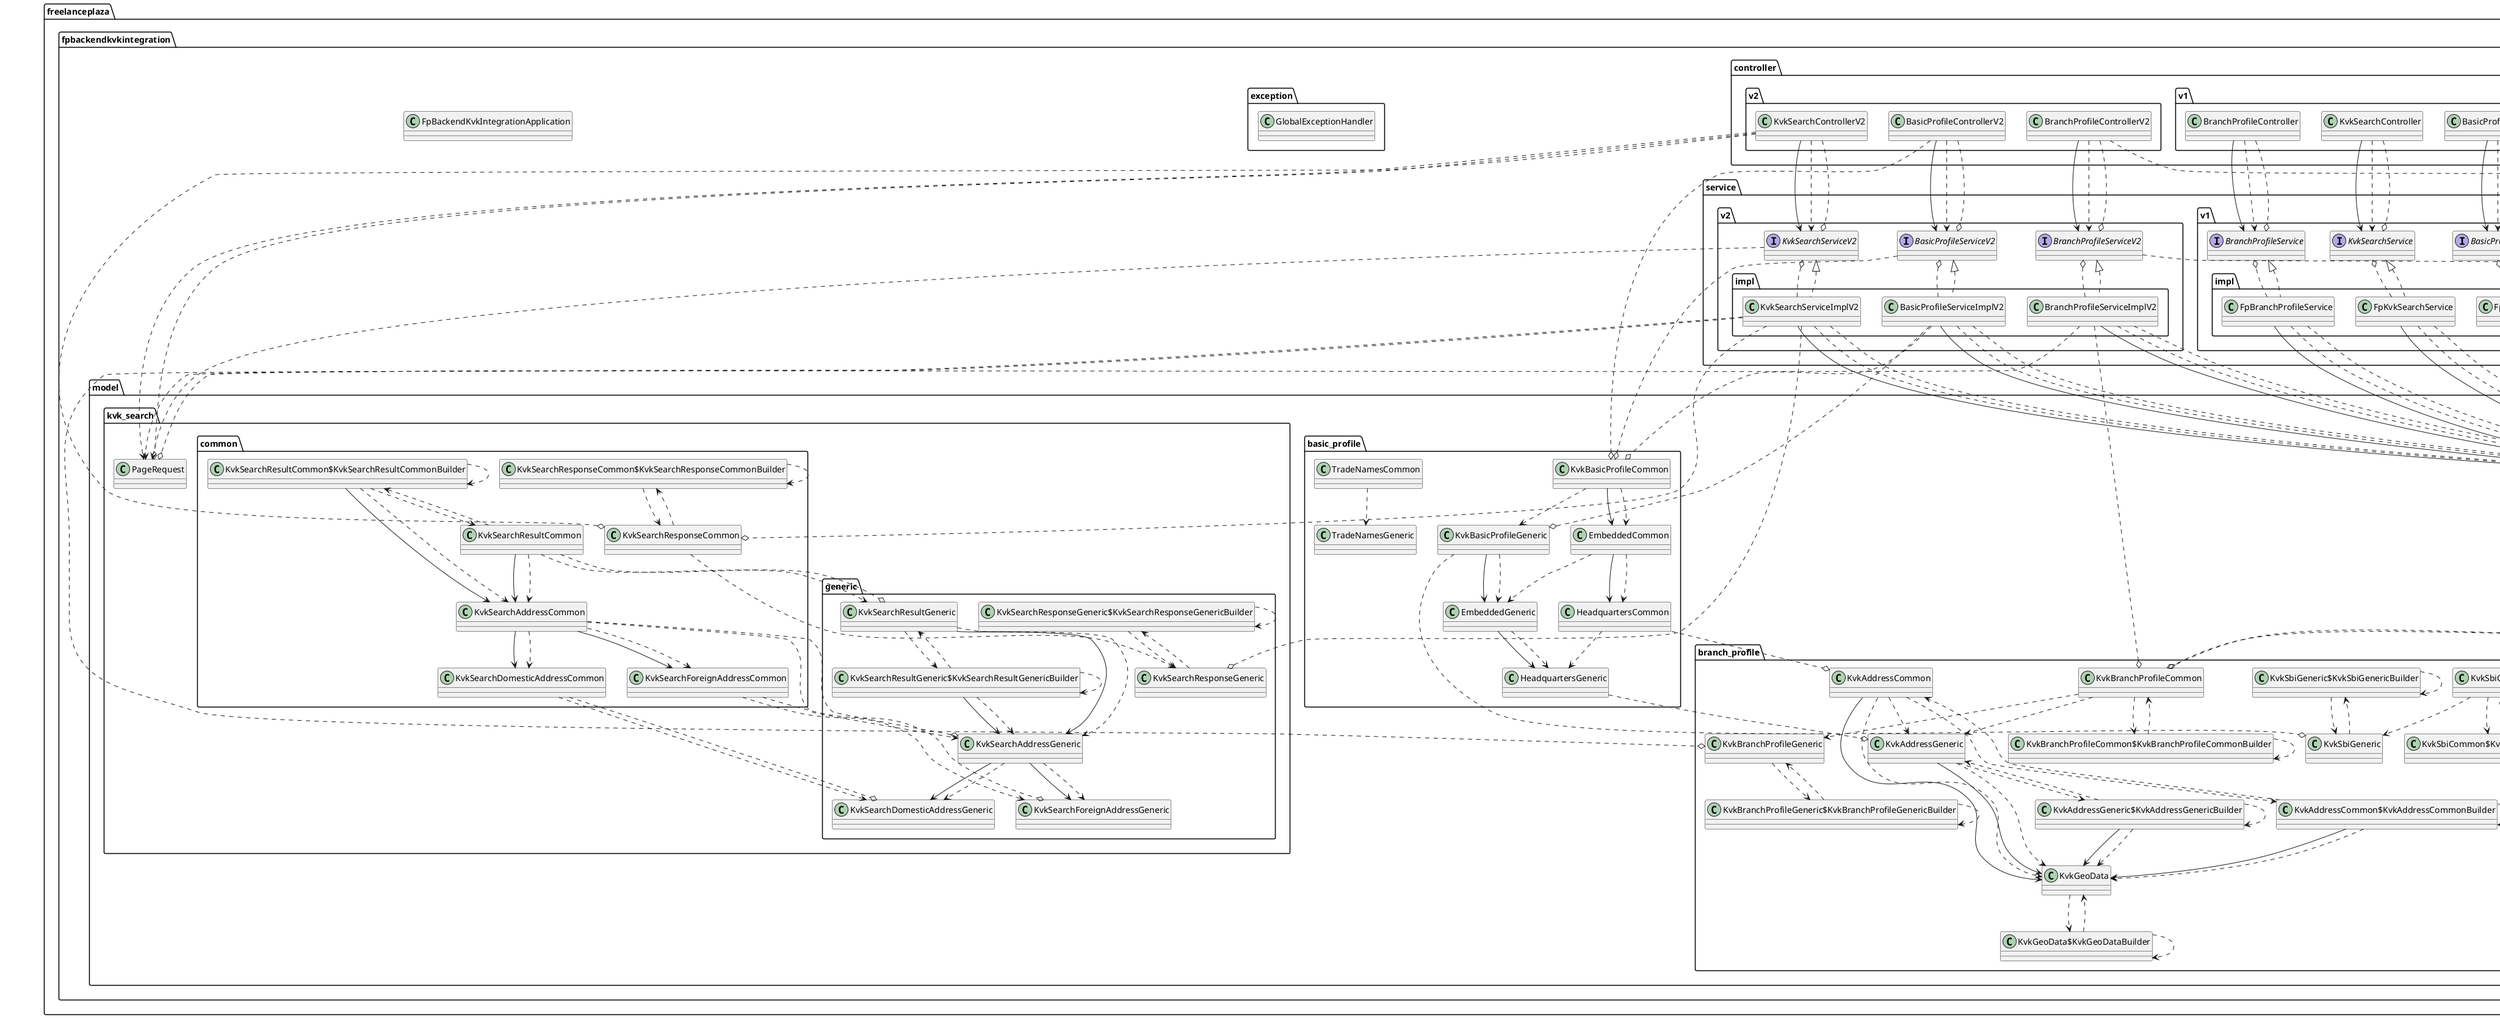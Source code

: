 @startuml
'https://plantuml.com/class-diagram

' GENERATE CLASS DIAGRAM ===========
' Generator       : it.brunasti.java.diagrammer.ClassDiagrammer
' Path            : [/Users/paolo/Work/Tadaah/fp-backend-kvk-integration/build/classes/java/main]
' Java Files Path : [/Users/paolo/Work/Tadaah/fp-backend-kvk-integration/src/main/java/]
' Configuration   : [/Users/paolo/IdeaProjects/mine/java-diagrammer/temp/tadaah/config.json]
' Generated at    : Fri Jan 17 20:03:26 CET 2025
'
'   Stat infos    :
'       Files : [64]
'       Lines : [1170]
'     Classes : [63]
'     Methods : [527]
'      Fields : [208]



' CLASSES =======
class freelanceplaza.fpbackendkvkintegration.model.branch_profile.KvkSbiGeneric$KvkSbiGenericBuilder
class freelanceplaza.fpbackendkvkintegration.model.kvk_search.generic.KvkSearchResponseGeneric$KvkSearchResponseGenericBuilder
class freelanceplaza.fpbackendkvkintegration.model.branch_profile.KvkGeoData
class freelanceplaza.fpbackendkvkintegration.config.SecurityConfig
class freelanceplaza.fpbackendkvkintegration.model.kvk_search.generic.KvkSearchDomesticAddressGeneric
class freelanceplaza.fpbackendkvkintegration.model.kvk_search.PageRequest
class freelanceplaza.fpbackendkvkintegration.model.basic_profile.TradeNamesGeneric
interface freelanceplaza.fpbackendkvkintegration.service.v1.BasicProfileService
class freelanceplaza.fpbackendkvkintegration.model.branch_profile.KvkSbiGeneric
class freelanceplaza.fpbackendkvkintegration.model.basic_profile.HeadquartersCommon
class freelanceplaza.fpbackendkvkintegration.FpBackendKvkIntegrationApplication
class freelanceplaza.fpbackendkvkintegration.service.v2.impl.KvkSearchServiceImplV2
class freelanceplaza.fpbackendkvkintegration.model.kvk_search.common.KvkSearchResponseCommon$KvkSearchResponseCommonBuilder
class freelanceplaza.fpbackendkvkintegration.model.kvk_search.common.KvkSearchAddressCommon
class freelanceplaza.fpbackendkvkintegration.model.kvk_search.common.KvkSearchResponseCommon
class freelanceplaza.fpbackendkvkintegration.model.kvk_search.common.KvkSearchForeignAddressCommon
class freelanceplaza.fpbackendkvkintegration.controller.v1.KvkSearchController
class freelanceplaza.fpbackendkvkintegration.model.kvk_search.generic.KvkSearchResponseGeneric
class freelanceplaza.fpbackendkvkintegration.model.branch_profile.KvkBranchProfileCommon$KvkBranchProfileCommonBuilder
interface freelanceplaza.fpbackendkvkintegration.service.v1.KvkSearchService
class freelanceplaza.fpbackendkvkintegration.model.branch_profile.KvkBranchProfileGeneric$KvkBranchProfileGenericBuilder
class freelanceplaza.fpbackendkvkintegration.config.KvkApiProperties$RetryConfig
class freelanceplaza.fpbackendkvkintegration.model.basic_profile.KvkBasicProfileGeneric
class freelanceplaza.fpbackendkvkintegration.model.branch_profile.KvkAddressGeneric
class freelanceplaza.fpbackendkvkintegration.model.branch_profile.KvkAddressCommon
class freelanceplaza.fpbackendkvkintegration.config.DutchUtils
class freelanceplaza.fpbackendkvkintegration.controller.v1.BranchProfileController
class freelanceplaza.fpbackendkvkintegration.service.v1.impl.FpBranchProfileService
class freelanceplaza.fpbackendkvkintegration.model.branch_profile.KvkAddressGeneric$KvkAddressGenericBuilder
class freelanceplaza.fpbackendkvkintegration.model.basic_profile.EmbeddedGeneric
interface freelanceplaza.fpbackendkvkintegration.service.v2.BranchProfileServiceV2
class freelanceplaza.fpbackendkvkintegration.model.branch_profile.KvkBranchProfileGeneric
class freelanceplaza.fpbackendkvkintegration.model.kvk_search.generic.KvkSearchForeignAddressGeneric
class freelanceplaza.fpbackendkvkintegration.config.KvkApiProperties$TimeoutConfig
class freelanceplaza.fpbackendkvkintegration.model.kvk_search.common.KvkSearchDomesticAddressCommon
interface freelanceplaza.fpbackendkvkintegration.service.v2.BasicProfileServiceV2
class freelanceplaza.fpbackendkvkintegration.controller.v1.BasicProfileController
class freelanceplaza.fpbackendkvkintegration.service.v1.impl.FpBasicProfileService
class freelanceplaza.fpbackendkvkintegration.model.branch_profile.KvkGeoData$KvkGeoDataBuilder
class freelanceplaza.fpbackendkvkintegration.controller.v2.KvkSearchControllerV2
class freelanceplaza.fpbackendkvkintegration.service.v1.impl.FpKvkSearchService
interface freelanceplaza.fpbackendkvkintegration.service.v2.KvkSearchServiceV2
class freelanceplaza.fpbackendkvkintegration.model.kvk_search.common.KvkSearchResultCommon$KvkSearchResultCommonBuilder
class freelanceplaza.fpbackendkvkintegration.model.basic_profile.KvkBasicProfileCommon
class freelanceplaza.fpbackendkvkintegration.service.v2.impl.BranchProfileServiceImplV2
class freelanceplaza.fpbackendkvkintegration.model.branch_profile.KvkSbiCommon
class freelanceplaza.fpbackendkvkintegration.config.KvkApiProperties
interface freelanceplaza.fpbackendkvkintegration.service.v1.BranchProfileService
class freelanceplaza.fpbackendkvkintegration.controller.v2.BasicProfileControllerV2
class freelanceplaza.fpbackendkvkintegration.model.kvk_search.generic.KvkSearchResultGeneric
class freelanceplaza.fpbackendkvkintegration.model.branch_profile.KvkBranchProfileCommon
class freelanceplaza.fpbackendkvkintegration.model.basic_profile.HeadquartersGeneric
class freelanceplaza.fpbackendkvkintegration.model.kvk_search.generic.KvkSearchResultGeneric$KvkSearchResultGenericBuilder
class freelanceplaza.fpbackendkvkintegration.service.v2.impl.BasicProfileServiceImplV2
class freelanceplaza.fpbackendkvkintegration.model.basic_profile.TradeNamesCommon
class freelanceplaza.fpbackendkvkintegration.model.branch_profile.KvkSbiCommon$KvkSbiCommonBuilder
class freelanceplaza.fpbackendkvkintegration.model.basic_profile.EmbeddedCommon
class freelanceplaza.fpbackendkvkintegration.config.RestTemplateConfig
class freelanceplaza.fpbackendkvkintegration.controller.v2.BranchProfileControllerV2
class freelanceplaza.fpbackendkvkintegration.model.kvk_search.common.KvkSearchResultCommon
class freelanceplaza.fpbackendkvkintegration.model.kvk_search.generic.KvkSearchAddressGeneric
class freelanceplaza.fpbackendkvkintegration.exception.GlobalExceptionHandler
class freelanceplaza.fpbackendkvkintegration.model.branch_profile.KvkAddressCommon$KvkAddressCommonBuilder

' INHERITANCES =======

' IMPLEMENT INTERFACE =======
freelanceplaza.fpbackendkvkintegration.service.v2.KvkSearchServiceV2 <|.. freelanceplaza.fpbackendkvkintegration.service.v2.impl.KvkSearchServiceImplV2
freelanceplaza.fpbackendkvkintegration.service.v1.BranchProfileService <|.. freelanceplaza.fpbackendkvkintegration.service.v1.impl.FpBranchProfileService
freelanceplaza.fpbackendkvkintegration.service.v1.BasicProfileService <|.. freelanceplaza.fpbackendkvkintegration.service.v1.impl.FpBasicProfileService
freelanceplaza.fpbackendkvkintegration.service.v1.KvkSearchService <|.. freelanceplaza.fpbackendkvkintegration.service.v1.impl.FpKvkSearchService
freelanceplaza.fpbackendkvkintegration.service.v2.BranchProfileServiceV2 <|.. freelanceplaza.fpbackendkvkintegration.service.v2.impl.BranchProfileServiceImplV2
freelanceplaza.fpbackendkvkintegration.service.v2.BasicProfileServiceV2 <|.. freelanceplaza.fpbackendkvkintegration.service.v2.impl.BasicProfileServiceImplV2

' FIELDS =======
freelanceplaza.fpbackendkvkintegration.service.v2.impl.KvkSearchServiceImplV2 --> freelanceplaza.fpbackendkvkintegration.config.KvkApiProperties
freelanceplaza.fpbackendkvkintegration.model.kvk_search.common.KvkSearchAddressCommon --> freelanceplaza.fpbackendkvkintegration.model.kvk_search.common.KvkSearchDomesticAddressCommon
freelanceplaza.fpbackendkvkintegration.model.kvk_search.common.KvkSearchAddressCommon --> freelanceplaza.fpbackendkvkintegration.model.kvk_search.common.KvkSearchForeignAddressCommon
freelanceplaza.fpbackendkvkintegration.controller.v1.KvkSearchController --> freelanceplaza.fpbackendkvkintegration.service.v1.KvkSearchService
freelanceplaza.fpbackendkvkintegration.model.basic_profile.KvkBasicProfileGeneric --> freelanceplaza.fpbackendkvkintegration.model.basic_profile.EmbeddedGeneric
freelanceplaza.fpbackendkvkintegration.model.branch_profile.KvkAddressGeneric --> freelanceplaza.fpbackendkvkintegration.model.branch_profile.KvkGeoData
freelanceplaza.fpbackendkvkintegration.model.branch_profile.KvkAddressCommon --> freelanceplaza.fpbackendkvkintegration.model.branch_profile.KvkGeoData
freelanceplaza.fpbackendkvkintegration.controller.v1.BranchProfileController --> freelanceplaza.fpbackendkvkintegration.service.v1.BranchProfileService
freelanceplaza.fpbackendkvkintegration.service.v1.impl.FpBranchProfileService --> freelanceplaza.fpbackendkvkintegration.config.KvkApiProperties
freelanceplaza.fpbackendkvkintegration.model.branch_profile.KvkAddressGeneric$KvkAddressGenericBuilder --> freelanceplaza.fpbackendkvkintegration.model.branch_profile.KvkGeoData
freelanceplaza.fpbackendkvkintegration.model.basic_profile.EmbeddedGeneric --> freelanceplaza.fpbackendkvkintegration.model.basic_profile.HeadquartersGeneric
freelanceplaza.fpbackendkvkintegration.controller.v1.BasicProfileController --> freelanceplaza.fpbackendkvkintegration.service.v1.BasicProfileService
freelanceplaza.fpbackendkvkintegration.service.v1.impl.FpBasicProfileService --> freelanceplaza.fpbackendkvkintegration.config.KvkApiProperties
freelanceplaza.fpbackendkvkintegration.controller.v2.KvkSearchControllerV2 --> freelanceplaza.fpbackendkvkintegration.service.v2.KvkSearchServiceV2
freelanceplaza.fpbackendkvkintegration.service.v1.impl.FpKvkSearchService --> freelanceplaza.fpbackendkvkintegration.config.KvkApiProperties
freelanceplaza.fpbackendkvkintegration.model.kvk_search.common.KvkSearchResultCommon$KvkSearchResultCommonBuilder --> freelanceplaza.fpbackendkvkintegration.model.kvk_search.common.KvkSearchAddressCommon
freelanceplaza.fpbackendkvkintegration.model.basic_profile.KvkBasicProfileCommon --> freelanceplaza.fpbackendkvkintegration.model.basic_profile.EmbeddedCommon
freelanceplaza.fpbackendkvkintegration.service.v2.impl.BranchProfileServiceImplV2 --> freelanceplaza.fpbackendkvkintegration.config.KvkApiProperties
freelanceplaza.fpbackendkvkintegration.config.KvkApiProperties --> freelanceplaza.fpbackendkvkintegration.config.KvkApiProperties$TimeoutConfig
freelanceplaza.fpbackendkvkintegration.config.KvkApiProperties --> freelanceplaza.fpbackendkvkintegration.config.KvkApiProperties$RetryConfig
freelanceplaza.fpbackendkvkintegration.controller.v2.BasicProfileControllerV2 --> freelanceplaza.fpbackendkvkintegration.service.v2.BasicProfileServiceV2
freelanceplaza.fpbackendkvkintegration.model.kvk_search.generic.KvkSearchResultGeneric --> freelanceplaza.fpbackendkvkintegration.model.kvk_search.generic.KvkSearchAddressGeneric
freelanceplaza.fpbackendkvkintegration.model.kvk_search.generic.KvkSearchResultGeneric$KvkSearchResultGenericBuilder --> freelanceplaza.fpbackendkvkintegration.model.kvk_search.generic.KvkSearchAddressGeneric
freelanceplaza.fpbackendkvkintegration.service.v2.impl.BasicProfileServiceImplV2 --> freelanceplaza.fpbackendkvkintegration.config.KvkApiProperties
freelanceplaza.fpbackendkvkintegration.model.basic_profile.EmbeddedCommon --> freelanceplaza.fpbackendkvkintegration.model.basic_profile.HeadquartersCommon
freelanceplaza.fpbackendkvkintegration.config.RestTemplateConfig --> freelanceplaza.fpbackendkvkintegration.config.KvkApiProperties
freelanceplaza.fpbackendkvkintegration.controller.v2.BranchProfileControllerV2 --> freelanceplaza.fpbackendkvkintegration.service.v2.BranchProfileServiceV2
freelanceplaza.fpbackendkvkintegration.model.kvk_search.common.KvkSearchResultCommon --> freelanceplaza.fpbackendkvkintegration.model.kvk_search.common.KvkSearchAddressCommon
freelanceplaza.fpbackendkvkintegration.model.kvk_search.generic.KvkSearchAddressGeneric --> freelanceplaza.fpbackendkvkintegration.model.kvk_search.generic.KvkSearchDomesticAddressGeneric
freelanceplaza.fpbackendkvkintegration.model.kvk_search.generic.KvkSearchAddressGeneric --> freelanceplaza.fpbackendkvkintegration.model.kvk_search.generic.KvkSearchForeignAddressGeneric
freelanceplaza.fpbackendkvkintegration.model.branch_profile.KvkAddressCommon$KvkAddressCommonBuilder --> freelanceplaza.fpbackendkvkintegration.model.branch_profile.KvkGeoData

' USES =======
freelanceplaza.fpbackendkvkintegration.model.branch_profile.KvkSbiGeneric$KvkSbiGenericBuilder ..> freelanceplaza.fpbackendkvkintegration.model.branch_profile.KvkSbiGeneric$KvkSbiGenericBuilder
freelanceplaza.fpbackendkvkintegration.model.branch_profile.KvkSbiGeneric$KvkSbiGenericBuilder ..> freelanceplaza.fpbackendkvkintegration.model.branch_profile.KvkSbiGeneric
freelanceplaza.fpbackendkvkintegration.model.kvk_search.generic.KvkSearchResponseGeneric$KvkSearchResponseGenericBuilder ..> freelanceplaza.fpbackendkvkintegration.model.kvk_search.generic.KvkSearchResponseGeneric$KvkSearchResponseGenericBuilder
freelanceplaza.fpbackendkvkintegration.model.kvk_search.generic.KvkSearchResponseGeneric$KvkSearchResponseGenericBuilder ..> freelanceplaza.fpbackendkvkintegration.model.kvk_search.generic.KvkSearchResponseGeneric
freelanceplaza.fpbackendkvkintegration.model.branch_profile.KvkGeoData ..> freelanceplaza.fpbackendkvkintegration.model.branch_profile.KvkGeoData$KvkGeoDataBuilder
freelanceplaza.fpbackendkvkintegration.model.branch_profile.KvkSbiGeneric ..> freelanceplaza.fpbackendkvkintegration.model.branch_profile.KvkSbiGeneric$KvkSbiGenericBuilder
freelanceplaza.fpbackendkvkintegration.model.basic_profile.HeadquartersCommon ..> freelanceplaza.fpbackendkvkintegration.model.basic_profile.HeadquartersGeneric
freelanceplaza.fpbackendkvkintegration.service.v2.impl.KvkSearchServiceImplV2 ..> freelanceplaza.fpbackendkvkintegration.model.kvk_search.PageRequest
freelanceplaza.fpbackendkvkintegration.service.v2.impl.KvkSearchServiceImplV2 ..> freelanceplaza.fpbackendkvkintegration.config.KvkApiProperties
freelanceplaza.fpbackendkvkintegration.model.kvk_search.common.KvkSearchResponseCommon$KvkSearchResponseCommonBuilder ..> freelanceplaza.fpbackendkvkintegration.model.kvk_search.common.KvkSearchResponseCommon$KvkSearchResponseCommonBuilder
freelanceplaza.fpbackendkvkintegration.model.kvk_search.common.KvkSearchResponseCommon$KvkSearchResponseCommonBuilder ..> freelanceplaza.fpbackendkvkintegration.model.kvk_search.common.KvkSearchResponseCommon
freelanceplaza.fpbackendkvkintegration.model.kvk_search.common.KvkSearchAddressCommon ..> freelanceplaza.fpbackendkvkintegration.model.kvk_search.generic.KvkSearchAddressGeneric
freelanceplaza.fpbackendkvkintegration.model.kvk_search.common.KvkSearchAddressCommon ..> freelanceplaza.fpbackendkvkintegration.model.kvk_search.common.KvkSearchDomesticAddressCommon
freelanceplaza.fpbackendkvkintegration.model.kvk_search.common.KvkSearchAddressCommon ..> freelanceplaza.fpbackendkvkintegration.model.kvk_search.common.KvkSearchForeignAddressCommon
freelanceplaza.fpbackendkvkintegration.model.kvk_search.common.KvkSearchResponseCommon ..> freelanceplaza.fpbackendkvkintegration.model.kvk_search.generic.KvkSearchResponseGeneric
freelanceplaza.fpbackendkvkintegration.model.kvk_search.common.KvkSearchResponseCommon ..> freelanceplaza.fpbackendkvkintegration.model.kvk_search.common.KvkSearchResponseCommon$KvkSearchResponseCommonBuilder
freelanceplaza.fpbackendkvkintegration.model.kvk_search.common.KvkSearchForeignAddressCommon ..> freelanceplaza.fpbackendkvkintegration.model.kvk_search.generic.KvkSearchForeignAddressGeneric
freelanceplaza.fpbackendkvkintegration.controller.v1.KvkSearchController ..> freelanceplaza.fpbackendkvkintegration.service.v1.KvkSearchService
freelanceplaza.fpbackendkvkintegration.model.kvk_search.generic.KvkSearchResponseGeneric ..> freelanceplaza.fpbackendkvkintegration.model.kvk_search.generic.KvkSearchResponseGeneric$KvkSearchResponseGenericBuilder
freelanceplaza.fpbackendkvkintegration.model.branch_profile.KvkBranchProfileCommon$KvkBranchProfileCommonBuilder ..> freelanceplaza.fpbackendkvkintegration.model.branch_profile.KvkBranchProfileCommon$KvkBranchProfileCommonBuilder
freelanceplaza.fpbackendkvkintegration.model.branch_profile.KvkBranchProfileCommon$KvkBranchProfileCommonBuilder ..> freelanceplaza.fpbackendkvkintegration.model.branch_profile.KvkBranchProfileCommon
freelanceplaza.fpbackendkvkintegration.model.branch_profile.KvkBranchProfileGeneric$KvkBranchProfileGenericBuilder ..> freelanceplaza.fpbackendkvkintegration.model.branch_profile.KvkBranchProfileGeneric$KvkBranchProfileGenericBuilder
freelanceplaza.fpbackendkvkintegration.model.branch_profile.KvkBranchProfileGeneric$KvkBranchProfileGenericBuilder ..> freelanceplaza.fpbackendkvkintegration.model.branch_profile.KvkBranchProfileGeneric
freelanceplaza.fpbackendkvkintegration.model.basic_profile.KvkBasicProfileGeneric ..> freelanceplaza.fpbackendkvkintegration.model.basic_profile.EmbeddedGeneric
freelanceplaza.fpbackendkvkintegration.model.branch_profile.KvkAddressGeneric ..> freelanceplaza.fpbackendkvkintegration.model.branch_profile.KvkAddressGeneric$KvkAddressGenericBuilder
freelanceplaza.fpbackendkvkintegration.model.branch_profile.KvkAddressGeneric ..> freelanceplaza.fpbackendkvkintegration.model.branch_profile.KvkGeoData
freelanceplaza.fpbackendkvkintegration.model.branch_profile.KvkAddressCommon ..> freelanceplaza.fpbackendkvkintegration.model.branch_profile.KvkAddressGeneric
freelanceplaza.fpbackendkvkintegration.model.branch_profile.KvkAddressCommon ..> freelanceplaza.fpbackendkvkintegration.model.branch_profile.KvkAddressCommon$KvkAddressCommonBuilder
freelanceplaza.fpbackendkvkintegration.model.branch_profile.KvkAddressCommon ..> freelanceplaza.fpbackendkvkintegration.model.branch_profile.KvkGeoData
freelanceplaza.fpbackendkvkintegration.controller.v1.BranchProfileController ..> freelanceplaza.fpbackendkvkintegration.service.v1.BranchProfileService
freelanceplaza.fpbackendkvkintegration.service.v1.impl.FpBranchProfileService ..> freelanceplaza.fpbackendkvkintegration.config.KvkApiProperties
freelanceplaza.fpbackendkvkintegration.model.branch_profile.KvkAddressGeneric$KvkAddressGenericBuilder ..> freelanceplaza.fpbackendkvkintegration.model.branch_profile.KvkAddressGeneric$KvkAddressGenericBuilder
freelanceplaza.fpbackendkvkintegration.model.branch_profile.KvkAddressGeneric$KvkAddressGenericBuilder ..> freelanceplaza.fpbackendkvkintegration.model.branch_profile.KvkGeoData
freelanceplaza.fpbackendkvkintegration.model.branch_profile.KvkAddressGeneric$KvkAddressGenericBuilder ..> freelanceplaza.fpbackendkvkintegration.model.branch_profile.KvkAddressGeneric
freelanceplaza.fpbackendkvkintegration.model.basic_profile.EmbeddedGeneric ..> freelanceplaza.fpbackendkvkintegration.model.basic_profile.HeadquartersGeneric
freelanceplaza.fpbackendkvkintegration.model.branch_profile.KvkBranchProfileGeneric ..> freelanceplaza.fpbackendkvkintegration.model.branch_profile.KvkBranchProfileGeneric$KvkBranchProfileGenericBuilder
freelanceplaza.fpbackendkvkintegration.model.kvk_search.common.KvkSearchDomesticAddressCommon ..> freelanceplaza.fpbackendkvkintegration.model.kvk_search.generic.KvkSearchDomesticAddressGeneric
freelanceplaza.fpbackendkvkintegration.controller.v1.BasicProfileController ..> freelanceplaza.fpbackendkvkintegration.service.v1.BasicProfileService
freelanceplaza.fpbackendkvkintegration.service.v1.impl.FpBasicProfileService ..> freelanceplaza.fpbackendkvkintegration.config.KvkApiProperties
freelanceplaza.fpbackendkvkintegration.model.branch_profile.KvkGeoData$KvkGeoDataBuilder ..> freelanceplaza.fpbackendkvkintegration.model.branch_profile.KvkGeoData$KvkGeoDataBuilder
freelanceplaza.fpbackendkvkintegration.model.branch_profile.KvkGeoData$KvkGeoDataBuilder ..> freelanceplaza.fpbackendkvkintegration.model.branch_profile.KvkGeoData
freelanceplaza.fpbackendkvkintegration.controller.v2.KvkSearchControllerV2 ..> freelanceplaza.fpbackendkvkintegration.model.kvk_search.PageRequest
freelanceplaza.fpbackendkvkintegration.controller.v2.KvkSearchControllerV2 ..> freelanceplaza.fpbackendkvkintegration.service.v2.KvkSearchServiceV2
freelanceplaza.fpbackendkvkintegration.service.v1.impl.FpKvkSearchService ..> freelanceplaza.fpbackendkvkintegration.config.KvkApiProperties
freelanceplaza.fpbackendkvkintegration.service.v2.KvkSearchServiceV2 ..> freelanceplaza.fpbackendkvkintegration.model.kvk_search.PageRequest
freelanceplaza.fpbackendkvkintegration.model.kvk_search.common.KvkSearchResultCommon$KvkSearchResultCommonBuilder ..> freelanceplaza.fpbackendkvkintegration.model.kvk_search.common.KvkSearchResultCommon$KvkSearchResultCommonBuilder
freelanceplaza.fpbackendkvkintegration.model.kvk_search.common.KvkSearchResultCommon$KvkSearchResultCommonBuilder ..> freelanceplaza.fpbackendkvkintegration.model.kvk_search.common.KvkSearchAddressCommon
freelanceplaza.fpbackendkvkintegration.model.kvk_search.common.KvkSearchResultCommon$KvkSearchResultCommonBuilder ..> freelanceplaza.fpbackendkvkintegration.model.kvk_search.common.KvkSearchResultCommon
freelanceplaza.fpbackendkvkintegration.model.basic_profile.KvkBasicProfileCommon ..> freelanceplaza.fpbackendkvkintegration.model.basic_profile.KvkBasicProfileGeneric
freelanceplaza.fpbackendkvkintegration.model.basic_profile.KvkBasicProfileCommon ..> freelanceplaza.fpbackendkvkintegration.model.basic_profile.EmbeddedCommon
freelanceplaza.fpbackendkvkintegration.service.v2.impl.BranchProfileServiceImplV2 ..> freelanceplaza.fpbackendkvkintegration.config.KvkApiProperties
freelanceplaza.fpbackendkvkintegration.model.branch_profile.KvkSbiCommon ..> freelanceplaza.fpbackendkvkintegration.model.branch_profile.KvkSbiGeneric
freelanceplaza.fpbackendkvkintegration.model.branch_profile.KvkSbiCommon ..> freelanceplaza.fpbackendkvkintegration.model.branch_profile.KvkSbiCommon$KvkSbiCommonBuilder
freelanceplaza.fpbackendkvkintegration.config.KvkApiProperties ..> freelanceplaza.fpbackendkvkintegration.config.KvkApiProperties$TimeoutConfig
freelanceplaza.fpbackendkvkintegration.config.KvkApiProperties ..> freelanceplaza.fpbackendkvkintegration.config.KvkApiProperties$RetryConfig
freelanceplaza.fpbackendkvkintegration.controller.v2.BasicProfileControllerV2 ..> freelanceplaza.fpbackendkvkintegration.service.v2.BasicProfileServiceV2
freelanceplaza.fpbackendkvkintegration.model.kvk_search.generic.KvkSearchResultGeneric ..> freelanceplaza.fpbackendkvkintegration.model.kvk_search.generic.KvkSearchResultGeneric$KvkSearchResultGenericBuilder
freelanceplaza.fpbackendkvkintegration.model.kvk_search.generic.KvkSearchResultGeneric ..> freelanceplaza.fpbackendkvkintegration.model.kvk_search.generic.KvkSearchAddressGeneric
freelanceplaza.fpbackendkvkintegration.model.branch_profile.KvkBranchProfileCommon ..> freelanceplaza.fpbackendkvkintegration.model.branch_profile.KvkBranchProfileGeneric
freelanceplaza.fpbackendkvkintegration.model.branch_profile.KvkBranchProfileCommon ..> freelanceplaza.fpbackendkvkintegration.model.branch_profile.KvkBranchProfileCommon$KvkBranchProfileCommonBuilder
freelanceplaza.fpbackendkvkintegration.model.branch_profile.KvkBranchProfileCommon ..> freelanceplaza.fpbackendkvkintegration.model.branch_profile.KvkAddressGeneric
freelanceplaza.fpbackendkvkintegration.model.kvk_search.generic.KvkSearchResultGeneric$KvkSearchResultGenericBuilder ..> freelanceplaza.fpbackendkvkintegration.model.kvk_search.generic.KvkSearchResultGeneric$KvkSearchResultGenericBuilder
freelanceplaza.fpbackendkvkintegration.model.kvk_search.generic.KvkSearchResultGeneric$KvkSearchResultGenericBuilder ..> freelanceplaza.fpbackendkvkintegration.model.kvk_search.generic.KvkSearchAddressGeneric
freelanceplaza.fpbackendkvkintegration.model.kvk_search.generic.KvkSearchResultGeneric$KvkSearchResultGenericBuilder ..> freelanceplaza.fpbackendkvkintegration.model.kvk_search.generic.KvkSearchResultGeneric
freelanceplaza.fpbackendkvkintegration.service.v2.impl.BasicProfileServiceImplV2 ..> freelanceplaza.fpbackendkvkintegration.config.KvkApiProperties
freelanceplaza.fpbackendkvkintegration.model.basic_profile.TradeNamesCommon ..> freelanceplaza.fpbackendkvkintegration.model.basic_profile.TradeNamesGeneric
freelanceplaza.fpbackendkvkintegration.model.branch_profile.KvkSbiCommon$KvkSbiCommonBuilder ..> freelanceplaza.fpbackendkvkintegration.model.branch_profile.KvkSbiCommon$KvkSbiCommonBuilder
freelanceplaza.fpbackendkvkintegration.model.branch_profile.KvkSbiCommon$KvkSbiCommonBuilder ..> freelanceplaza.fpbackendkvkintegration.model.branch_profile.KvkSbiCommon
freelanceplaza.fpbackendkvkintegration.model.basic_profile.EmbeddedCommon ..> freelanceplaza.fpbackendkvkintegration.model.basic_profile.EmbeddedGeneric
freelanceplaza.fpbackendkvkintegration.model.basic_profile.EmbeddedCommon ..> freelanceplaza.fpbackendkvkintegration.model.basic_profile.HeadquartersCommon
freelanceplaza.fpbackendkvkintegration.config.RestTemplateConfig ..> freelanceplaza.fpbackendkvkintegration.config.KvkApiProperties
freelanceplaza.fpbackendkvkintegration.config.RestTemplateConfig ..> B
freelanceplaza.fpbackendkvkintegration.controller.v2.BranchProfileControllerV2 ..> freelanceplaza.fpbackendkvkintegration.service.v2.BranchProfileServiceV2
freelanceplaza.fpbackendkvkintegration.model.kvk_search.common.KvkSearchResultCommon ..> freelanceplaza.fpbackendkvkintegration.model.kvk_search.generic.KvkSearchResultGeneric
freelanceplaza.fpbackendkvkintegration.model.kvk_search.common.KvkSearchResultCommon ..> freelanceplaza.fpbackendkvkintegration.model.kvk_search.common.KvkSearchResultCommon$KvkSearchResultCommonBuilder
freelanceplaza.fpbackendkvkintegration.model.kvk_search.common.KvkSearchResultCommon ..> freelanceplaza.fpbackendkvkintegration.model.kvk_search.common.KvkSearchAddressCommon
freelanceplaza.fpbackendkvkintegration.model.kvk_search.generic.KvkSearchAddressGeneric ..> freelanceplaza.fpbackendkvkintegration.model.kvk_search.generic.KvkSearchDomesticAddressGeneric
freelanceplaza.fpbackendkvkintegration.model.kvk_search.generic.KvkSearchAddressGeneric ..> freelanceplaza.fpbackendkvkintegration.model.kvk_search.generic.KvkSearchForeignAddressGeneric
freelanceplaza.fpbackendkvkintegration.model.branch_profile.KvkAddressCommon$KvkAddressCommonBuilder ..> freelanceplaza.fpbackendkvkintegration.model.branch_profile.KvkAddressCommon$KvkAddressCommonBuilder
freelanceplaza.fpbackendkvkintegration.model.branch_profile.KvkAddressCommon$KvkAddressCommonBuilder ..> freelanceplaza.fpbackendkvkintegration.model.branch_profile.KvkGeoData
freelanceplaza.fpbackendkvkintegration.model.branch_profile.KvkAddressCommon$KvkAddressCommonBuilder ..> freelanceplaza.fpbackendkvkintegration.model.branch_profile.KvkAddressCommon

' IMPORTS =======
' Java Files Path : /Users/paolo/Work/Tadaah/fp-backend-kvk-integration/src/main/java/
' freelanceplaza.fpbackendkvkintegration.model.branch_profile.KvkSbiGeneric$KvkSbiGenericBuilder

' freelanceplaza.fpbackendkvkintegration.model.kvk_search.generic.KvkSearchResponseGeneric$KvkSearchResponseGenericBuilder

' freelanceplaza.fpbackendkvkintegration.model.branch_profile.KvkGeoData

' freelanceplaza.fpbackendkvkintegration.config.SecurityConfig

' freelanceplaza.fpbackendkvkintegration.model.kvk_search.generic.KvkSearchDomesticAddressGeneric

' freelanceplaza.fpbackendkvkintegration.model.kvk_search.PageRequest

' freelanceplaza.fpbackendkvkintegration.model.basic_profile.TradeNamesGeneric

' freelanceplaza.fpbackendkvkintegration.service.v1.BasicProfileService

' freelanceplaza.fpbackendkvkintegration.model.branch_profile.KvkSbiGeneric

' freelanceplaza.fpbackendkvkintegration.model.basic_profile.HeadquartersCommon
freelanceplaza.fpbackendkvkintegration.model.basic_profile.HeadquartersCommon ..o freelanceplaza.fpbackendkvkintegration.model.branch_profile.KvkAddressCommon

' freelanceplaza.fpbackendkvkintegration.FpBackendKvkIntegrationApplication

' freelanceplaza.fpbackendkvkintegration.service.v2.impl.KvkSearchServiceImplV2
freelanceplaza.fpbackendkvkintegration.service.v2.impl.KvkSearchServiceImplV2 ..o freelanceplaza.fpbackendkvkintegration.model.kvk_search.common.KvkSearchResponseCommon
freelanceplaza.fpbackendkvkintegration.service.v2.impl.KvkSearchServiceImplV2 ..o freelanceplaza.fpbackendkvkintegration.model.kvk_search.generic.KvkSearchResponseGeneric
freelanceplaza.fpbackendkvkintegration.service.v2.impl.KvkSearchServiceImplV2 ..o freelanceplaza.fpbackendkvkintegration.config.KvkApiProperties
freelanceplaza.fpbackendkvkintegration.service.v2.impl.KvkSearchServiceImplV2 ..o freelanceplaza.fpbackendkvkintegration.service.v2.KvkSearchServiceV2
freelanceplaza.fpbackendkvkintegration.service.v2.impl.KvkSearchServiceImplV2 ..o freelanceplaza.fpbackendkvkintegration.model.kvk_search.PageRequest

' freelanceplaza.fpbackendkvkintegration.model.kvk_search.common.KvkSearchResponseCommon$KvkSearchResponseCommonBuilder

' freelanceplaza.fpbackendkvkintegration.model.kvk_search.common.KvkSearchAddressCommon
freelanceplaza.fpbackendkvkintegration.model.kvk_search.common.KvkSearchAddressCommon ..o freelanceplaza.fpbackendkvkintegration.model.kvk_search.generic.KvkSearchAddressGeneric

' freelanceplaza.fpbackendkvkintegration.model.kvk_search.common.KvkSearchResponseCommon

' freelanceplaza.fpbackendkvkintegration.model.kvk_search.common.KvkSearchForeignAddressCommon
freelanceplaza.fpbackendkvkintegration.model.kvk_search.common.KvkSearchForeignAddressCommon ..o freelanceplaza.fpbackendkvkintegration.model.kvk_search.generic.KvkSearchForeignAddressGeneric

' freelanceplaza.fpbackendkvkintegration.controller.v1.KvkSearchController
freelanceplaza.fpbackendkvkintegration.controller.v1.KvkSearchController ..o freelanceplaza.fpbackendkvkintegration.service.v1.KvkSearchService

' freelanceplaza.fpbackendkvkintegration.model.kvk_search.generic.KvkSearchResponseGeneric

' freelanceplaza.fpbackendkvkintegration.model.branch_profile.KvkBranchProfileCommon$KvkBranchProfileCommonBuilder

' freelanceplaza.fpbackendkvkintegration.service.v1.KvkSearchService

' freelanceplaza.fpbackendkvkintegration.model.branch_profile.KvkBranchProfileGeneric$KvkBranchProfileGenericBuilder

' freelanceplaza.fpbackendkvkintegration.config.KvkApiProperties$RetryConfig

' freelanceplaza.fpbackendkvkintegration.model.basic_profile.KvkBasicProfileGeneric
freelanceplaza.fpbackendkvkintegration.model.basic_profile.KvkBasicProfileGeneric ..o freelanceplaza.fpbackendkvkintegration.model.branch_profile.KvkSbiGeneric

' freelanceplaza.fpbackendkvkintegration.model.branch_profile.KvkAddressGeneric

' freelanceplaza.fpbackendkvkintegration.model.branch_profile.KvkAddressCommon

' freelanceplaza.fpbackendkvkintegration.config.DutchUtils

' freelanceplaza.fpbackendkvkintegration.controller.v1.BranchProfileController
freelanceplaza.fpbackendkvkintegration.controller.v1.BranchProfileController ..o freelanceplaza.fpbackendkvkintegration.service.v1.BranchProfileService

' freelanceplaza.fpbackendkvkintegration.service.v1.impl.FpBranchProfileService
freelanceplaza.fpbackendkvkintegration.service.v1.impl.FpBranchProfileService ..o freelanceplaza.fpbackendkvkintegration.config.KvkApiProperties
freelanceplaza.fpbackendkvkintegration.service.v1.impl.FpBranchProfileService ..o freelanceplaza.fpbackendkvkintegration.service.v1.BranchProfileService

' freelanceplaza.fpbackendkvkintegration.model.branch_profile.KvkAddressGeneric$KvkAddressGenericBuilder

' freelanceplaza.fpbackendkvkintegration.model.basic_profile.EmbeddedGeneric

' freelanceplaza.fpbackendkvkintegration.service.v2.BranchProfileServiceV2
freelanceplaza.fpbackendkvkintegration.service.v2.BranchProfileServiceV2 ..o freelanceplaza.fpbackendkvkintegration.model.branch_profile.KvkBranchProfileCommon

' freelanceplaza.fpbackendkvkintegration.model.branch_profile.KvkBranchProfileGeneric

' freelanceplaza.fpbackendkvkintegration.model.kvk_search.generic.KvkSearchForeignAddressGeneric

' freelanceplaza.fpbackendkvkintegration.config.KvkApiProperties$TimeoutConfig

' freelanceplaza.fpbackendkvkintegration.model.kvk_search.common.KvkSearchDomesticAddressCommon
freelanceplaza.fpbackendkvkintegration.model.kvk_search.common.KvkSearchDomesticAddressCommon ..o freelanceplaza.fpbackendkvkintegration.model.kvk_search.generic.KvkSearchDomesticAddressGeneric

' freelanceplaza.fpbackendkvkintegration.service.v2.BasicProfileServiceV2
freelanceplaza.fpbackendkvkintegration.service.v2.BasicProfileServiceV2 ..o freelanceplaza.fpbackendkvkintegration.model.basic_profile.KvkBasicProfileCommon

' freelanceplaza.fpbackendkvkintegration.controller.v1.BasicProfileController
freelanceplaza.fpbackendkvkintegration.controller.v1.BasicProfileController ..o freelanceplaza.fpbackendkvkintegration.service.v1.BasicProfileService

' freelanceplaza.fpbackendkvkintegration.service.v1.impl.FpBasicProfileService
freelanceplaza.fpbackendkvkintegration.service.v1.impl.FpBasicProfileService ..o freelanceplaza.fpbackendkvkintegration.service.v1.BasicProfileService
freelanceplaza.fpbackendkvkintegration.service.v1.impl.FpBasicProfileService ..o freelanceplaza.fpbackendkvkintegration.config.KvkApiProperties

' freelanceplaza.fpbackendkvkintegration.model.branch_profile.KvkGeoData$KvkGeoDataBuilder

' freelanceplaza.fpbackendkvkintegration.controller.v2.KvkSearchControllerV2
freelanceplaza.fpbackendkvkintegration.controller.v2.KvkSearchControllerV2 ..o freelanceplaza.fpbackendkvkintegration.model.kvk_search.common.KvkSearchResponseCommon
freelanceplaza.fpbackendkvkintegration.controller.v2.KvkSearchControllerV2 ..o freelanceplaza.fpbackendkvkintegration.service.v2.KvkSearchServiceV2
freelanceplaza.fpbackendkvkintegration.controller.v2.KvkSearchControllerV2 ..o freelanceplaza.fpbackendkvkintegration.model.kvk_search.PageRequest

' freelanceplaza.fpbackendkvkintegration.service.v1.impl.FpKvkSearchService
freelanceplaza.fpbackendkvkintegration.service.v1.impl.FpKvkSearchService ..o freelanceplaza.fpbackendkvkintegration.config.KvkApiProperties
freelanceplaza.fpbackendkvkintegration.service.v1.impl.FpKvkSearchService ..o freelanceplaza.fpbackendkvkintegration.service.v1.KvkSearchService

' freelanceplaza.fpbackendkvkintegration.service.v2.KvkSearchServiceV2

' freelanceplaza.fpbackendkvkintegration.model.kvk_search.common.KvkSearchResultCommon$KvkSearchResultCommonBuilder

' freelanceplaza.fpbackendkvkintegration.model.basic_profile.KvkBasicProfileCommon

' freelanceplaza.fpbackendkvkintegration.service.v2.impl.BranchProfileServiceImplV2
freelanceplaza.fpbackendkvkintegration.service.v2.impl.BranchProfileServiceImplV2 ..o freelanceplaza.fpbackendkvkintegration.config.KvkApiProperties
freelanceplaza.fpbackendkvkintegration.service.v2.impl.BranchProfileServiceImplV2 ..o freelanceplaza.fpbackendkvkintegration.model.branch_profile.KvkBranchProfileGeneric
freelanceplaza.fpbackendkvkintegration.service.v2.impl.BranchProfileServiceImplV2 ..o freelanceplaza.fpbackendkvkintegration.service.v2.BranchProfileServiceV2
freelanceplaza.fpbackendkvkintegration.service.v2.impl.BranchProfileServiceImplV2 ..o freelanceplaza.fpbackendkvkintegration.model.branch_profile.KvkBranchProfileCommon

' freelanceplaza.fpbackendkvkintegration.model.branch_profile.KvkSbiCommon

' freelanceplaza.fpbackendkvkintegration.config.KvkApiProperties

' freelanceplaza.fpbackendkvkintegration.service.v1.BranchProfileService

' freelanceplaza.fpbackendkvkintegration.controller.v2.BasicProfileControllerV2
freelanceplaza.fpbackendkvkintegration.controller.v2.BasicProfileControllerV2 ..o freelanceplaza.fpbackendkvkintegration.service.v2.BasicProfileServiceV2
freelanceplaza.fpbackendkvkintegration.controller.v2.BasicProfileControllerV2 ..o freelanceplaza.fpbackendkvkintegration.model.basic_profile.KvkBasicProfileCommon

' freelanceplaza.fpbackendkvkintegration.model.kvk_search.generic.KvkSearchResultGeneric

' freelanceplaza.fpbackendkvkintegration.model.branch_profile.KvkBranchProfileCommon

' freelanceplaza.fpbackendkvkintegration.model.basic_profile.HeadquartersGeneric
freelanceplaza.fpbackendkvkintegration.model.basic_profile.HeadquartersGeneric ..o freelanceplaza.fpbackendkvkintegration.model.branch_profile.KvkAddressGeneric

' freelanceplaza.fpbackendkvkintegration.model.kvk_search.generic.KvkSearchResultGeneric$KvkSearchResultGenericBuilder

' freelanceplaza.fpbackendkvkintegration.service.v2.impl.BasicProfileServiceImplV2
freelanceplaza.fpbackendkvkintegration.service.v2.impl.BasicProfileServiceImplV2 ..o freelanceplaza.fpbackendkvkintegration.service.v2.BasicProfileServiceV2
freelanceplaza.fpbackendkvkintegration.service.v2.impl.BasicProfileServiceImplV2 ..o freelanceplaza.fpbackendkvkintegration.config.KvkApiProperties
freelanceplaza.fpbackendkvkintegration.service.v2.impl.BasicProfileServiceImplV2 ..o freelanceplaza.fpbackendkvkintegration.model.basic_profile.KvkBasicProfileCommon
freelanceplaza.fpbackendkvkintegration.service.v2.impl.BasicProfileServiceImplV2 ..o freelanceplaza.fpbackendkvkintegration.model.basic_profile.KvkBasicProfileGeneric

' freelanceplaza.fpbackendkvkintegration.model.basic_profile.TradeNamesCommon

' freelanceplaza.fpbackendkvkintegration.model.branch_profile.KvkSbiCommon$KvkSbiCommonBuilder

' freelanceplaza.fpbackendkvkintegration.model.basic_profile.EmbeddedCommon

' freelanceplaza.fpbackendkvkintegration.config.RestTemplateConfig

' freelanceplaza.fpbackendkvkintegration.controller.v2.BranchProfileControllerV2
freelanceplaza.fpbackendkvkintegration.controller.v2.BranchProfileControllerV2 ..o freelanceplaza.fpbackendkvkintegration.service.v2.BranchProfileServiceV2
freelanceplaza.fpbackendkvkintegration.controller.v2.BranchProfileControllerV2 ..o freelanceplaza.fpbackendkvkintegration.model.branch_profile.KvkBranchProfileCommon

' freelanceplaza.fpbackendkvkintegration.model.kvk_search.common.KvkSearchResultCommon
freelanceplaza.fpbackendkvkintegration.model.kvk_search.common.KvkSearchResultCommon ..o freelanceplaza.fpbackendkvkintegration.model.kvk_search.generic.KvkSearchResultGeneric

' freelanceplaza.fpbackendkvkintegration.model.kvk_search.generic.KvkSearchAddressGeneric

' freelanceplaza.fpbackendkvkintegration.exception.GlobalExceptionHandler

' freelanceplaza.fpbackendkvkintegration.model.branch_profile.KvkAddressCommon$KvkAddressCommonBuilder



@enduml
